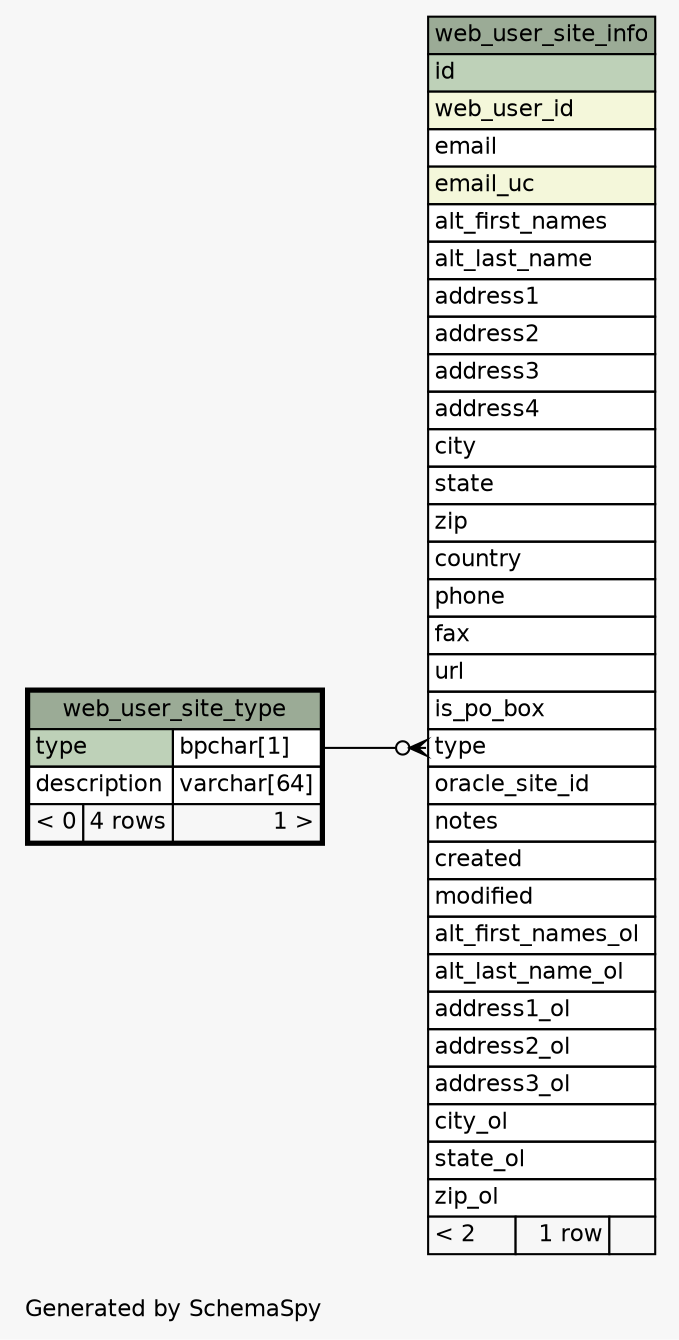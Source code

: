 // dot 2.26.0 on Linux 2.6.32-696.6.3.el6.x86_64
// SchemaSpy rev 590
digraph "oneDegreeRelationshipsDiagram" {
  graph [
    rankdir="RL"
    bgcolor="#f7f7f7"
    label="\nGenerated by SchemaSpy"
    labeljust="l"
    nodesep="0.18"
    ranksep="0.46"
    fontname="Helvetica"
    fontsize="11"
  ];
  node [
    fontname="Helvetica"
    fontsize="11"
    shape="plaintext"
  ];
  edge [
    arrowsize="0.8"
  ];
  "web_user_site_info":"type":w -> "web_user_site_type":"type.type":e [arrowhead=none dir=back arrowtail=crowodot];
  "web_user_site_info" [
    label=<
    <TABLE BORDER="0" CELLBORDER="1" CELLSPACING="0" BGCOLOR="#ffffff">
      <TR><TD COLSPAN="3" BGCOLOR="#9bab96" ALIGN="CENTER">web_user_site_info</TD></TR>
      <TR><TD PORT="id" COLSPAN="3" BGCOLOR="#bed1b8" ALIGN="LEFT">id</TD></TR>
      <TR><TD PORT="web_user_id" COLSPAN="3" BGCOLOR="#f4f7da" ALIGN="LEFT">web_user_id</TD></TR>
      <TR><TD PORT="email" COLSPAN="3" ALIGN="LEFT">email</TD></TR>
      <TR><TD PORT="email_uc" COLSPAN="3" BGCOLOR="#f4f7da" ALIGN="LEFT">email_uc</TD></TR>
      <TR><TD PORT="alt_first_names" COLSPAN="3" ALIGN="LEFT">alt_first_names</TD></TR>
      <TR><TD PORT="alt_last_name" COLSPAN="3" ALIGN="LEFT">alt_last_name</TD></TR>
      <TR><TD PORT="address1" COLSPAN="3" ALIGN="LEFT">address1</TD></TR>
      <TR><TD PORT="address2" COLSPAN="3" ALIGN="LEFT">address2</TD></TR>
      <TR><TD PORT="address3" COLSPAN="3" ALIGN="LEFT">address3</TD></TR>
      <TR><TD PORT="address4" COLSPAN="3" ALIGN="LEFT">address4</TD></TR>
      <TR><TD PORT="city" COLSPAN="3" ALIGN="LEFT">city</TD></TR>
      <TR><TD PORT="state" COLSPAN="3" ALIGN="LEFT">state</TD></TR>
      <TR><TD PORT="zip" COLSPAN="3" ALIGN="LEFT">zip</TD></TR>
      <TR><TD PORT="country" COLSPAN="3" ALIGN="LEFT">country</TD></TR>
      <TR><TD PORT="phone" COLSPAN="3" ALIGN="LEFT">phone</TD></TR>
      <TR><TD PORT="fax" COLSPAN="3" ALIGN="LEFT">fax</TD></TR>
      <TR><TD PORT="url" COLSPAN="3" ALIGN="LEFT">url</TD></TR>
      <TR><TD PORT="is_po_box" COLSPAN="3" ALIGN="LEFT">is_po_box</TD></TR>
      <TR><TD PORT="type" COLSPAN="3" ALIGN="LEFT">type</TD></TR>
      <TR><TD PORT="oracle_site_id" COLSPAN="3" ALIGN="LEFT">oracle_site_id</TD></TR>
      <TR><TD PORT="notes" COLSPAN="3" ALIGN="LEFT">notes</TD></TR>
      <TR><TD PORT="created" COLSPAN="3" ALIGN="LEFT">created</TD></TR>
      <TR><TD PORT="modified" COLSPAN="3" ALIGN="LEFT">modified</TD></TR>
      <TR><TD PORT="alt_first_names_ol" COLSPAN="3" ALIGN="LEFT">alt_first_names_ol</TD></TR>
      <TR><TD PORT="alt_last_name_ol" COLSPAN="3" ALIGN="LEFT">alt_last_name_ol</TD></TR>
      <TR><TD PORT="address1_ol" COLSPAN="3" ALIGN="LEFT">address1_ol</TD></TR>
      <TR><TD PORT="address2_ol" COLSPAN="3" ALIGN="LEFT">address2_ol</TD></TR>
      <TR><TD PORT="address3_ol" COLSPAN="3" ALIGN="LEFT">address3_ol</TD></TR>
      <TR><TD PORT="city_ol" COLSPAN="3" ALIGN="LEFT">city_ol</TD></TR>
      <TR><TD PORT="state_ol" COLSPAN="3" ALIGN="LEFT">state_ol</TD></TR>
      <TR><TD PORT="zip_ol" COLSPAN="3" ALIGN="LEFT">zip_ol</TD></TR>
      <TR><TD ALIGN="LEFT" BGCOLOR="#f7f7f7">&lt; 2</TD><TD ALIGN="RIGHT" BGCOLOR="#f7f7f7">1 row</TD><TD ALIGN="RIGHT" BGCOLOR="#f7f7f7">  </TD></TR>
    </TABLE>>
    URL="web_user_site_info.html"
    tooltip="web_user_site_info"
  ];
  "web_user_site_type" [
    label=<
    <TABLE BORDER="2" CELLBORDER="1" CELLSPACING="0" BGCOLOR="#ffffff">
      <TR><TD COLSPAN="3" BGCOLOR="#9bab96" ALIGN="CENTER">web_user_site_type</TD></TR>
      <TR><TD PORT="type" COLSPAN="2" BGCOLOR="#bed1b8" ALIGN="LEFT">type</TD><TD PORT="type.type" ALIGN="LEFT">bpchar[1]</TD></TR>
      <TR><TD PORT="description" COLSPAN="2" ALIGN="LEFT">description</TD><TD PORT="description.type" ALIGN="LEFT">varchar[64]</TD></TR>
      <TR><TD ALIGN="LEFT" BGCOLOR="#f7f7f7">&lt; 0</TD><TD ALIGN="RIGHT" BGCOLOR="#f7f7f7">4 rows</TD><TD ALIGN="RIGHT" BGCOLOR="#f7f7f7">1 &gt;</TD></TR>
    </TABLE>>
    URL="web_user_site_type.html"
    tooltip="web_user_site_type"
  ];
}
